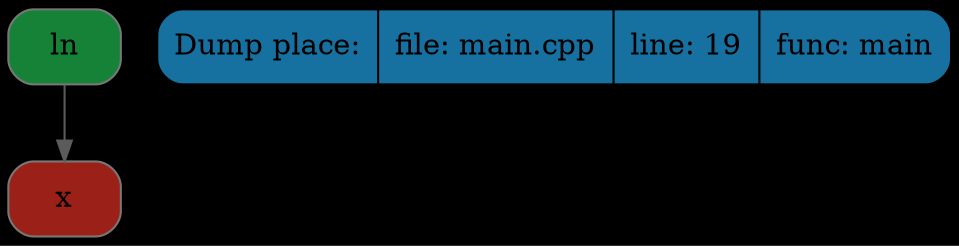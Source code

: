 digraph G{
rankdir=TB
graph [bgcolor="#000000"];
node0x504000000050[shape=Mrecord, style=filled, fillcolor="#168237"label ="ln", color = "#777777"];
node0x504000000010[shape=Mrecord, style=filled, fillcolor="#9b2017"label ="x", color = "#777777"];
edge[color="#5b5b5b"];
node0x504000000050->node0x504000000010;
place[shape=Mrecord, style=filled, fillcolor="#1771a0",label  = "Dump place:| file: main.cpp |<f0> line: 19 |<f1> func: main", color = "#000000"];
}
